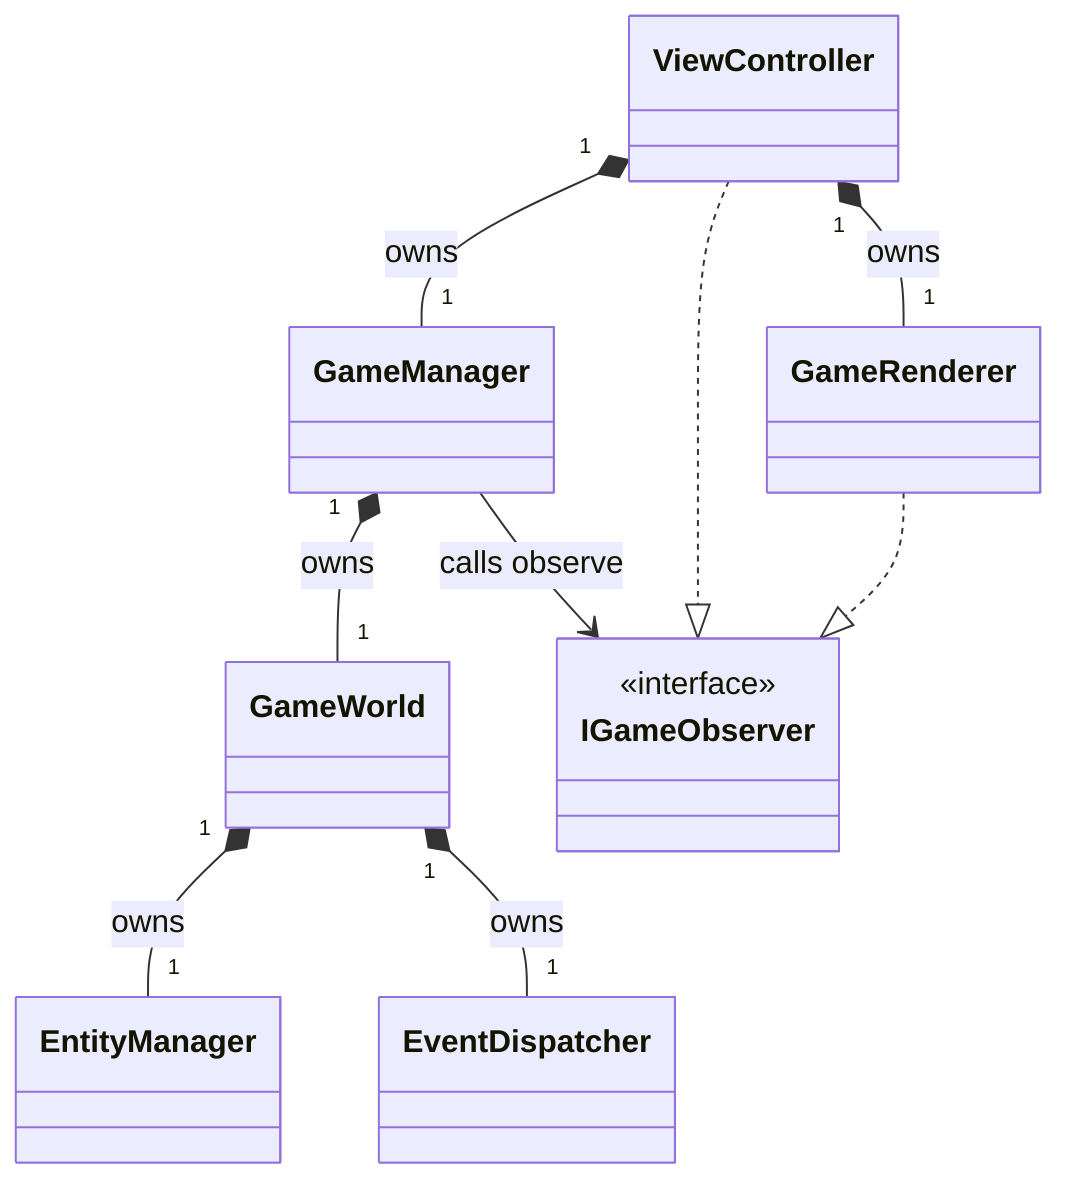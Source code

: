 classDiagram

    class ViewController
    class GameRenderer
    class GameManager
    class GameWorld
    class EntityManager
    class EventDispatcher
    class IGameObserver {
        <<interface>>
    }

    ViewController "1" *-- "1" GameManager    : owns
    ViewController "1" *-- "1" GameRenderer   : owns
    GameManager    "1" *-- "1" GameWorld      : owns
    GameWorld      "1" *-- "1" EntityManager  : owns
    GameWorld      "1" *-- "1" EventDispatcher: owns

    GameManager --> IGameObserver  : calls observe

    ViewController ..|> IGameObserver
    GameRenderer  ..|> IGameObserver